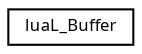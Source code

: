 digraph "Graphical Class Hierarchy"
{
  edge [fontname="Sans",fontsize="8",labelfontname="Sans",labelfontsize="8"];
  node [fontname="Sans",fontsize="8",shape=record];
  rankdir="LR";
  Node1 [label="luaL_Buffer",height=0.2,width=0.4,color="black", fillcolor="white", style="filled",URL="$structlua_l___buffer.html"];
}
